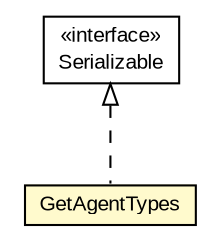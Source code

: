 #!/usr/local/bin/dot
#
# Class diagram 
# Generated by UMLGraph version R5_6-24-gf6e263 (http://www.umlgraph.org/)
#

digraph G {
	edge [fontname="arial",fontsize=10,labelfontname="arial",labelfontsize=10];
	node [fontname="arial",fontsize=10,shape=plaintext];
	nodesep=0.25;
	ranksep=0.5;
	// org.miloss.fgsms.services.interfaces.dataaccessservice.GetAgentTypes
	c412151 [label=<<table title="org.miloss.fgsms.services.interfaces.dataaccessservice.GetAgentTypes" border="0" cellborder="1" cellspacing="0" cellpadding="2" port="p" bgcolor="lemonChiffon" href="./GetAgentTypes.html">
		<tr><td><table border="0" cellspacing="0" cellpadding="1">
<tr><td align="center" balign="center"> GetAgentTypes </td></tr>
		</table></td></tr>
		</table>>, URL="./GetAgentTypes.html", fontname="arial", fontcolor="black", fontsize=10.0];
	//org.miloss.fgsms.services.interfaces.dataaccessservice.GetAgentTypes implements java.io.Serializable
	c412947:p -> c412151:p [dir=back,arrowtail=empty,style=dashed];
	// java.io.Serializable
	c412947 [label=<<table title="java.io.Serializable" border="0" cellborder="1" cellspacing="0" cellpadding="2" port="p" href="http://java.sun.com/j2se/1.4.2/docs/api/java/io/Serializable.html">
		<tr><td><table border="0" cellspacing="0" cellpadding="1">
<tr><td align="center" balign="center"> &#171;interface&#187; </td></tr>
<tr><td align="center" balign="center"> Serializable </td></tr>
		</table></td></tr>
		</table>>, URL="http://java.sun.com/j2se/1.4.2/docs/api/java/io/Serializable.html", fontname="arial", fontcolor="black", fontsize=10.0];
}

